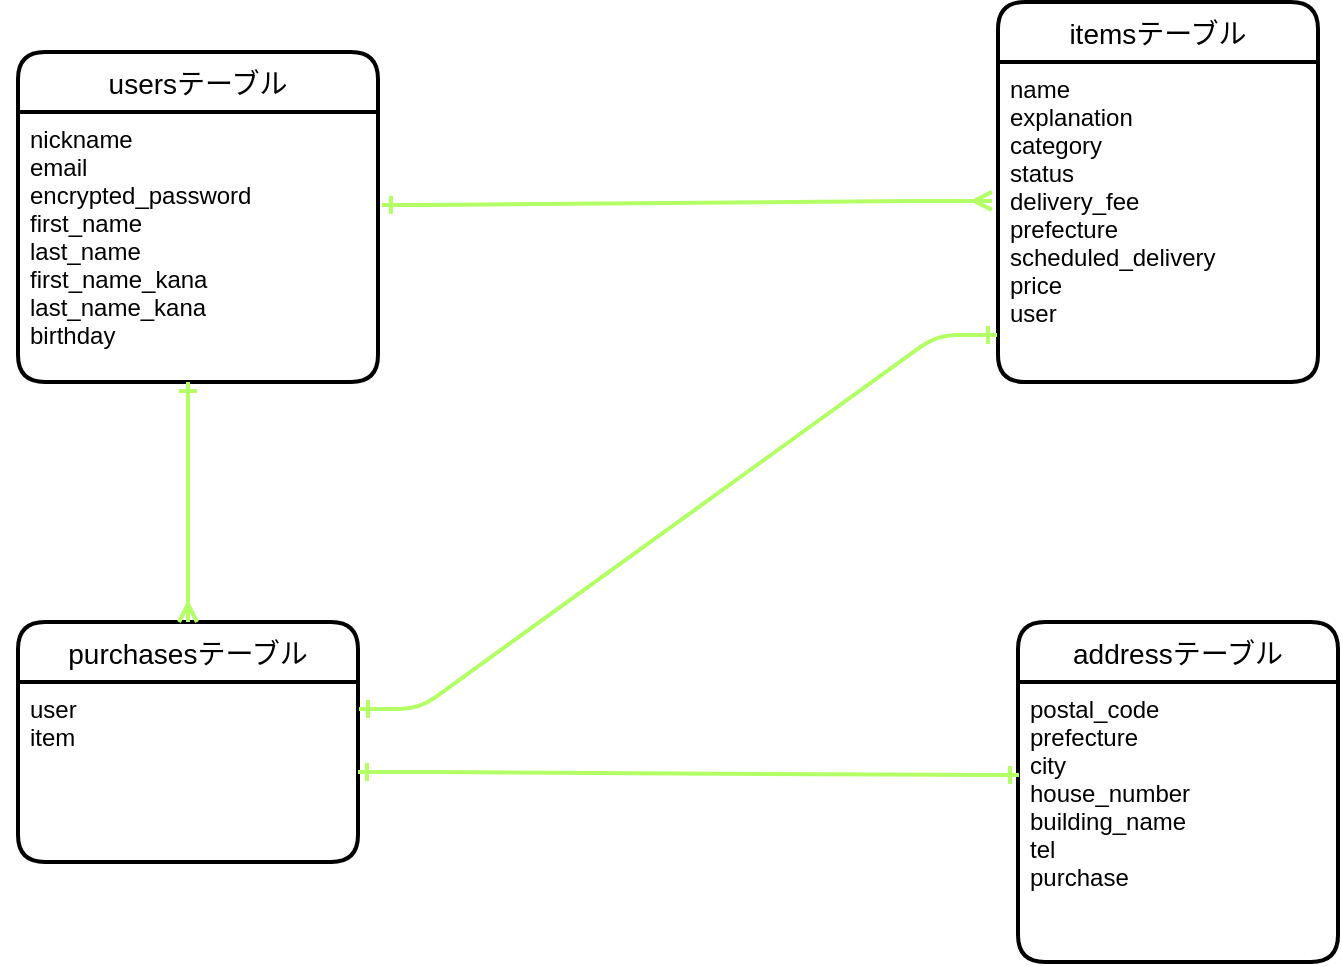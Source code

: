 <mxfile>
    <diagram id="iVDjvG8Z2YvAKV1WRS3M" name="ページ1">
        <mxGraphModel dx="691" dy="680" grid="1" gridSize="10" guides="1" tooltips="1" connect="1" arrows="1" fold="1" page="1" pageScale="1" pageWidth="827" pageHeight="1169" math="0" shadow="0">
            <root>
                <mxCell id="0"/>
                <mxCell id="1" parent="0"/>
                <mxCell id="2" value="usersテーブル" style="swimlane;childLayout=stackLayout;horizontal=1;startSize=30;horizontalStack=0;rounded=1;fontSize=14;fontStyle=0;strokeWidth=2;resizeParent=0;resizeLast=1;shadow=0;dashed=0;align=center;" vertex="1" parent="1">
                    <mxGeometry x="30" y="35" width="180" height="165" as="geometry"/>
                </mxCell>
                <mxCell id="3" value="nickname&#10;email&#10;encrypted_password&#10;first_name&#10;last_name&#10;first_name_kana&#10;last_name_kana&#10;birthday&#10;&#10;" style="align=left;strokeColor=none;fillColor=none;spacingLeft=4;fontSize=12;verticalAlign=top;resizable=0;rotatable=0;part=1;" vertex="1" parent="2">
                    <mxGeometry y="30" width="180" height="135" as="geometry"/>
                </mxCell>
                <mxCell id="31" style="edgeStyle=none;html=1;exitX=0;exitY=1;exitDx=0;exitDy=0;strokeColor=#B3FF66;strokeWidth=2;" edge="1" parent="2" source="2" target="3">
                    <mxGeometry relative="1" as="geometry"/>
                </mxCell>
                <mxCell id="43" value="purchasesテーブル" style="swimlane;childLayout=stackLayout;horizontal=1;startSize=30;horizontalStack=0;rounded=1;fontSize=14;fontStyle=0;strokeWidth=2;resizeParent=0;resizeLast=1;shadow=0;dashed=0;align=center;" vertex="1" parent="1">
                    <mxGeometry x="30" y="320" width="170" height="120" as="geometry"/>
                </mxCell>
                <mxCell id="44" value="user&#10;item" style="align=left;strokeColor=none;fillColor=none;spacingLeft=4;fontSize=12;verticalAlign=top;resizable=0;rotatable=0;part=1;" vertex="1" parent="43">
                    <mxGeometry y="30" width="170" height="90" as="geometry"/>
                </mxCell>
                <mxCell id="45" value="addressテーブル" style="swimlane;childLayout=stackLayout;horizontal=1;startSize=30;horizontalStack=0;rounded=1;fontSize=14;fontStyle=0;strokeWidth=2;resizeParent=0;resizeLast=1;shadow=0;dashed=0;align=center;" vertex="1" parent="1">
                    <mxGeometry x="530" y="320" width="160" height="170" as="geometry"/>
                </mxCell>
                <mxCell id="46" value="postal_code&#10;prefecture&#10;city&#10;house_number&#10;building_name&#10;tel&#10;purchase" style="align=left;strokeColor=none;fillColor=none;spacingLeft=4;fontSize=12;verticalAlign=top;resizable=0;rotatable=0;part=1;" vertex="1" parent="45">
                    <mxGeometry y="30" width="160" height="140" as="geometry"/>
                </mxCell>
                <mxCell id="49" value="" style="edgeStyle=entityRelationEdgeStyle;fontSize=12;html=1;endArrow=ERone;startArrow=ERone;strokeColor=#B3FF66;strokeWidth=2;exitX=1;exitY=0.5;exitDx=0;exitDy=0;entryX=0.003;entryY=0.332;entryDx=0;entryDy=0;entryPerimeter=0;endFill=0;startFill=0;" edge="1" parent="1" source="44" target="46">
                    <mxGeometry width="100" height="100" relative="1" as="geometry">
                        <mxPoint x="320" y="430" as="sourcePoint"/>
                        <mxPoint x="420" y="330" as="targetPoint"/>
                    </mxGeometry>
                </mxCell>
                <mxCell id="51" value="itemsテーブル" style="swimlane;childLayout=stackLayout;horizontal=1;startSize=30;horizontalStack=0;rounded=1;fontSize=14;fontStyle=0;strokeWidth=2;resizeParent=0;resizeLast=1;shadow=0;dashed=0;align=center;" vertex="1" parent="1">
                    <mxGeometry x="520" y="10" width="160" height="190" as="geometry"/>
                </mxCell>
                <mxCell id="52" value="name&#10;explanation&#10;category&#10;status&#10;delivery_fee&#10;prefecture&#10;scheduled_delivery&#10;price&#10;user" style="align=left;strokeColor=none;fillColor=none;spacingLeft=4;fontSize=12;verticalAlign=top;resizable=0;rotatable=0;part=1;" vertex="1" parent="51">
                    <mxGeometry y="30" width="160" height="160" as="geometry"/>
                </mxCell>
                <mxCell id="53" value="" style="edgeStyle=entityRelationEdgeStyle;fontSize=12;html=1;endArrow=ERone;startArrow=ERone;strokeColor=#B3FF66;strokeWidth=2;exitX=1.003;exitY=0.15;exitDx=0;exitDy=0;exitPerimeter=0;entryX=-0.003;entryY=0.853;entryDx=0;entryDy=0;entryPerimeter=0;startFill=0;endFill=0;" edge="1" parent="1" source="44" target="52">
                    <mxGeometry width="100" height="100" relative="1" as="geometry">
                        <mxPoint x="240" y="400" as="sourcePoint"/>
                        <mxPoint x="340" y="300" as="targetPoint"/>
                    </mxGeometry>
                </mxCell>
                <mxCell id="54" value="" style="fontSize=12;html=1;endArrow=ERone;startArrow=ERmany;strokeColor=#B3FF66;strokeWidth=2;exitX=0.5;exitY=0;exitDx=0;exitDy=0;startFill=0;endFill=0;" edge="1" parent="1" source="43">
                    <mxGeometry width="100" height="100" relative="1" as="geometry">
                        <mxPoint x="100" y="300" as="sourcePoint"/>
                        <mxPoint x="115" y="200" as="targetPoint"/>
                    </mxGeometry>
                </mxCell>
                <mxCell id="55" value="" style="edgeStyle=entityRelationEdgeStyle;fontSize=12;html=1;endArrow=ERmany;startArrow=ERone;strokeColor=#B3FF66;strokeWidth=2;entryX=-0.019;entryY=0.434;entryDx=0;entryDy=0;entryPerimeter=0;exitX=1.011;exitY=0.344;exitDx=0;exitDy=0;exitPerimeter=0;endFill=0;startFill=0;" edge="1" parent="1" source="3" target="52">
                    <mxGeometry width="100" height="100" relative="1" as="geometry">
                        <mxPoint x="320" y="380" as="sourcePoint"/>
                        <mxPoint x="420" y="280" as="targetPoint"/>
                    </mxGeometry>
                </mxCell>
            </root>
        </mxGraphModel>
    </diagram>
</mxfile>